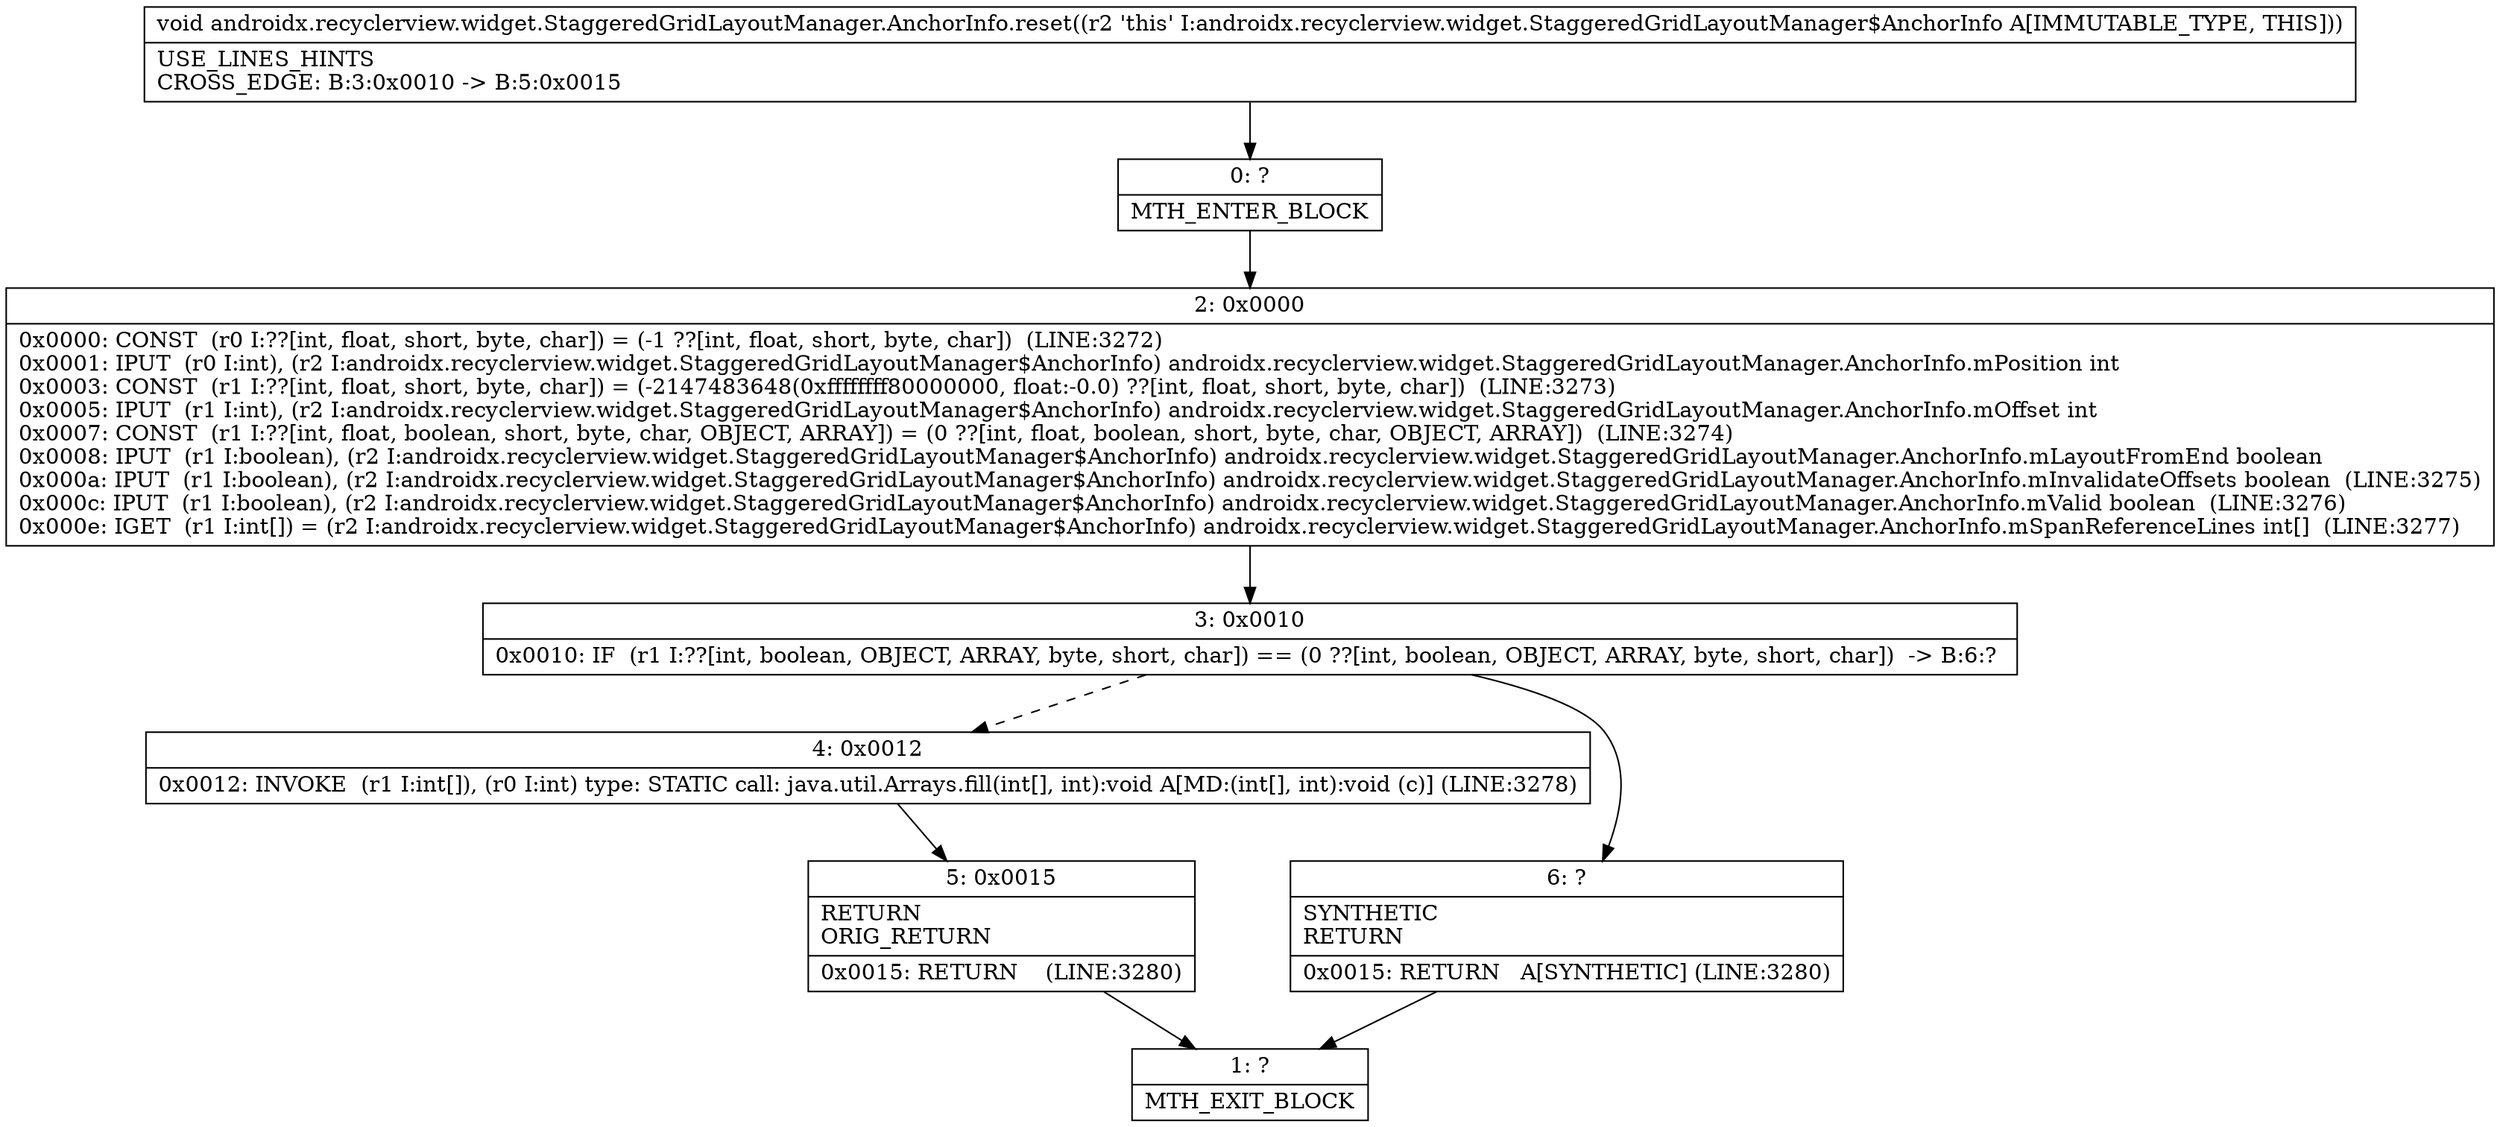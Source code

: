 digraph "CFG forandroidx.recyclerview.widget.StaggeredGridLayoutManager.AnchorInfo.reset()V" {
Node_0 [shape=record,label="{0\:\ ?|MTH_ENTER_BLOCK\l}"];
Node_2 [shape=record,label="{2\:\ 0x0000|0x0000: CONST  (r0 I:??[int, float, short, byte, char]) = (\-1 ??[int, float, short, byte, char])  (LINE:3272)\l0x0001: IPUT  (r0 I:int), (r2 I:androidx.recyclerview.widget.StaggeredGridLayoutManager$AnchorInfo) androidx.recyclerview.widget.StaggeredGridLayoutManager.AnchorInfo.mPosition int \l0x0003: CONST  (r1 I:??[int, float, short, byte, char]) = (\-2147483648(0xffffffff80000000, float:\-0.0) ??[int, float, short, byte, char])  (LINE:3273)\l0x0005: IPUT  (r1 I:int), (r2 I:androidx.recyclerview.widget.StaggeredGridLayoutManager$AnchorInfo) androidx.recyclerview.widget.StaggeredGridLayoutManager.AnchorInfo.mOffset int \l0x0007: CONST  (r1 I:??[int, float, boolean, short, byte, char, OBJECT, ARRAY]) = (0 ??[int, float, boolean, short, byte, char, OBJECT, ARRAY])  (LINE:3274)\l0x0008: IPUT  (r1 I:boolean), (r2 I:androidx.recyclerview.widget.StaggeredGridLayoutManager$AnchorInfo) androidx.recyclerview.widget.StaggeredGridLayoutManager.AnchorInfo.mLayoutFromEnd boolean \l0x000a: IPUT  (r1 I:boolean), (r2 I:androidx.recyclerview.widget.StaggeredGridLayoutManager$AnchorInfo) androidx.recyclerview.widget.StaggeredGridLayoutManager.AnchorInfo.mInvalidateOffsets boolean  (LINE:3275)\l0x000c: IPUT  (r1 I:boolean), (r2 I:androidx.recyclerview.widget.StaggeredGridLayoutManager$AnchorInfo) androidx.recyclerview.widget.StaggeredGridLayoutManager.AnchorInfo.mValid boolean  (LINE:3276)\l0x000e: IGET  (r1 I:int[]) = (r2 I:androidx.recyclerview.widget.StaggeredGridLayoutManager$AnchorInfo) androidx.recyclerview.widget.StaggeredGridLayoutManager.AnchorInfo.mSpanReferenceLines int[]  (LINE:3277)\l}"];
Node_3 [shape=record,label="{3\:\ 0x0010|0x0010: IF  (r1 I:??[int, boolean, OBJECT, ARRAY, byte, short, char]) == (0 ??[int, boolean, OBJECT, ARRAY, byte, short, char])  \-\> B:6:? \l}"];
Node_4 [shape=record,label="{4\:\ 0x0012|0x0012: INVOKE  (r1 I:int[]), (r0 I:int) type: STATIC call: java.util.Arrays.fill(int[], int):void A[MD:(int[], int):void (c)] (LINE:3278)\l}"];
Node_5 [shape=record,label="{5\:\ 0x0015|RETURN\lORIG_RETURN\l|0x0015: RETURN    (LINE:3280)\l}"];
Node_1 [shape=record,label="{1\:\ ?|MTH_EXIT_BLOCK\l}"];
Node_6 [shape=record,label="{6\:\ ?|SYNTHETIC\lRETURN\l|0x0015: RETURN   A[SYNTHETIC] (LINE:3280)\l}"];
MethodNode[shape=record,label="{void androidx.recyclerview.widget.StaggeredGridLayoutManager.AnchorInfo.reset((r2 'this' I:androidx.recyclerview.widget.StaggeredGridLayoutManager$AnchorInfo A[IMMUTABLE_TYPE, THIS]))  | USE_LINES_HINTS\lCROSS_EDGE: B:3:0x0010 \-\> B:5:0x0015\l}"];
MethodNode -> Node_0;Node_0 -> Node_2;
Node_2 -> Node_3;
Node_3 -> Node_4[style=dashed];
Node_3 -> Node_6;
Node_4 -> Node_5;
Node_5 -> Node_1;
Node_6 -> Node_1;
}

